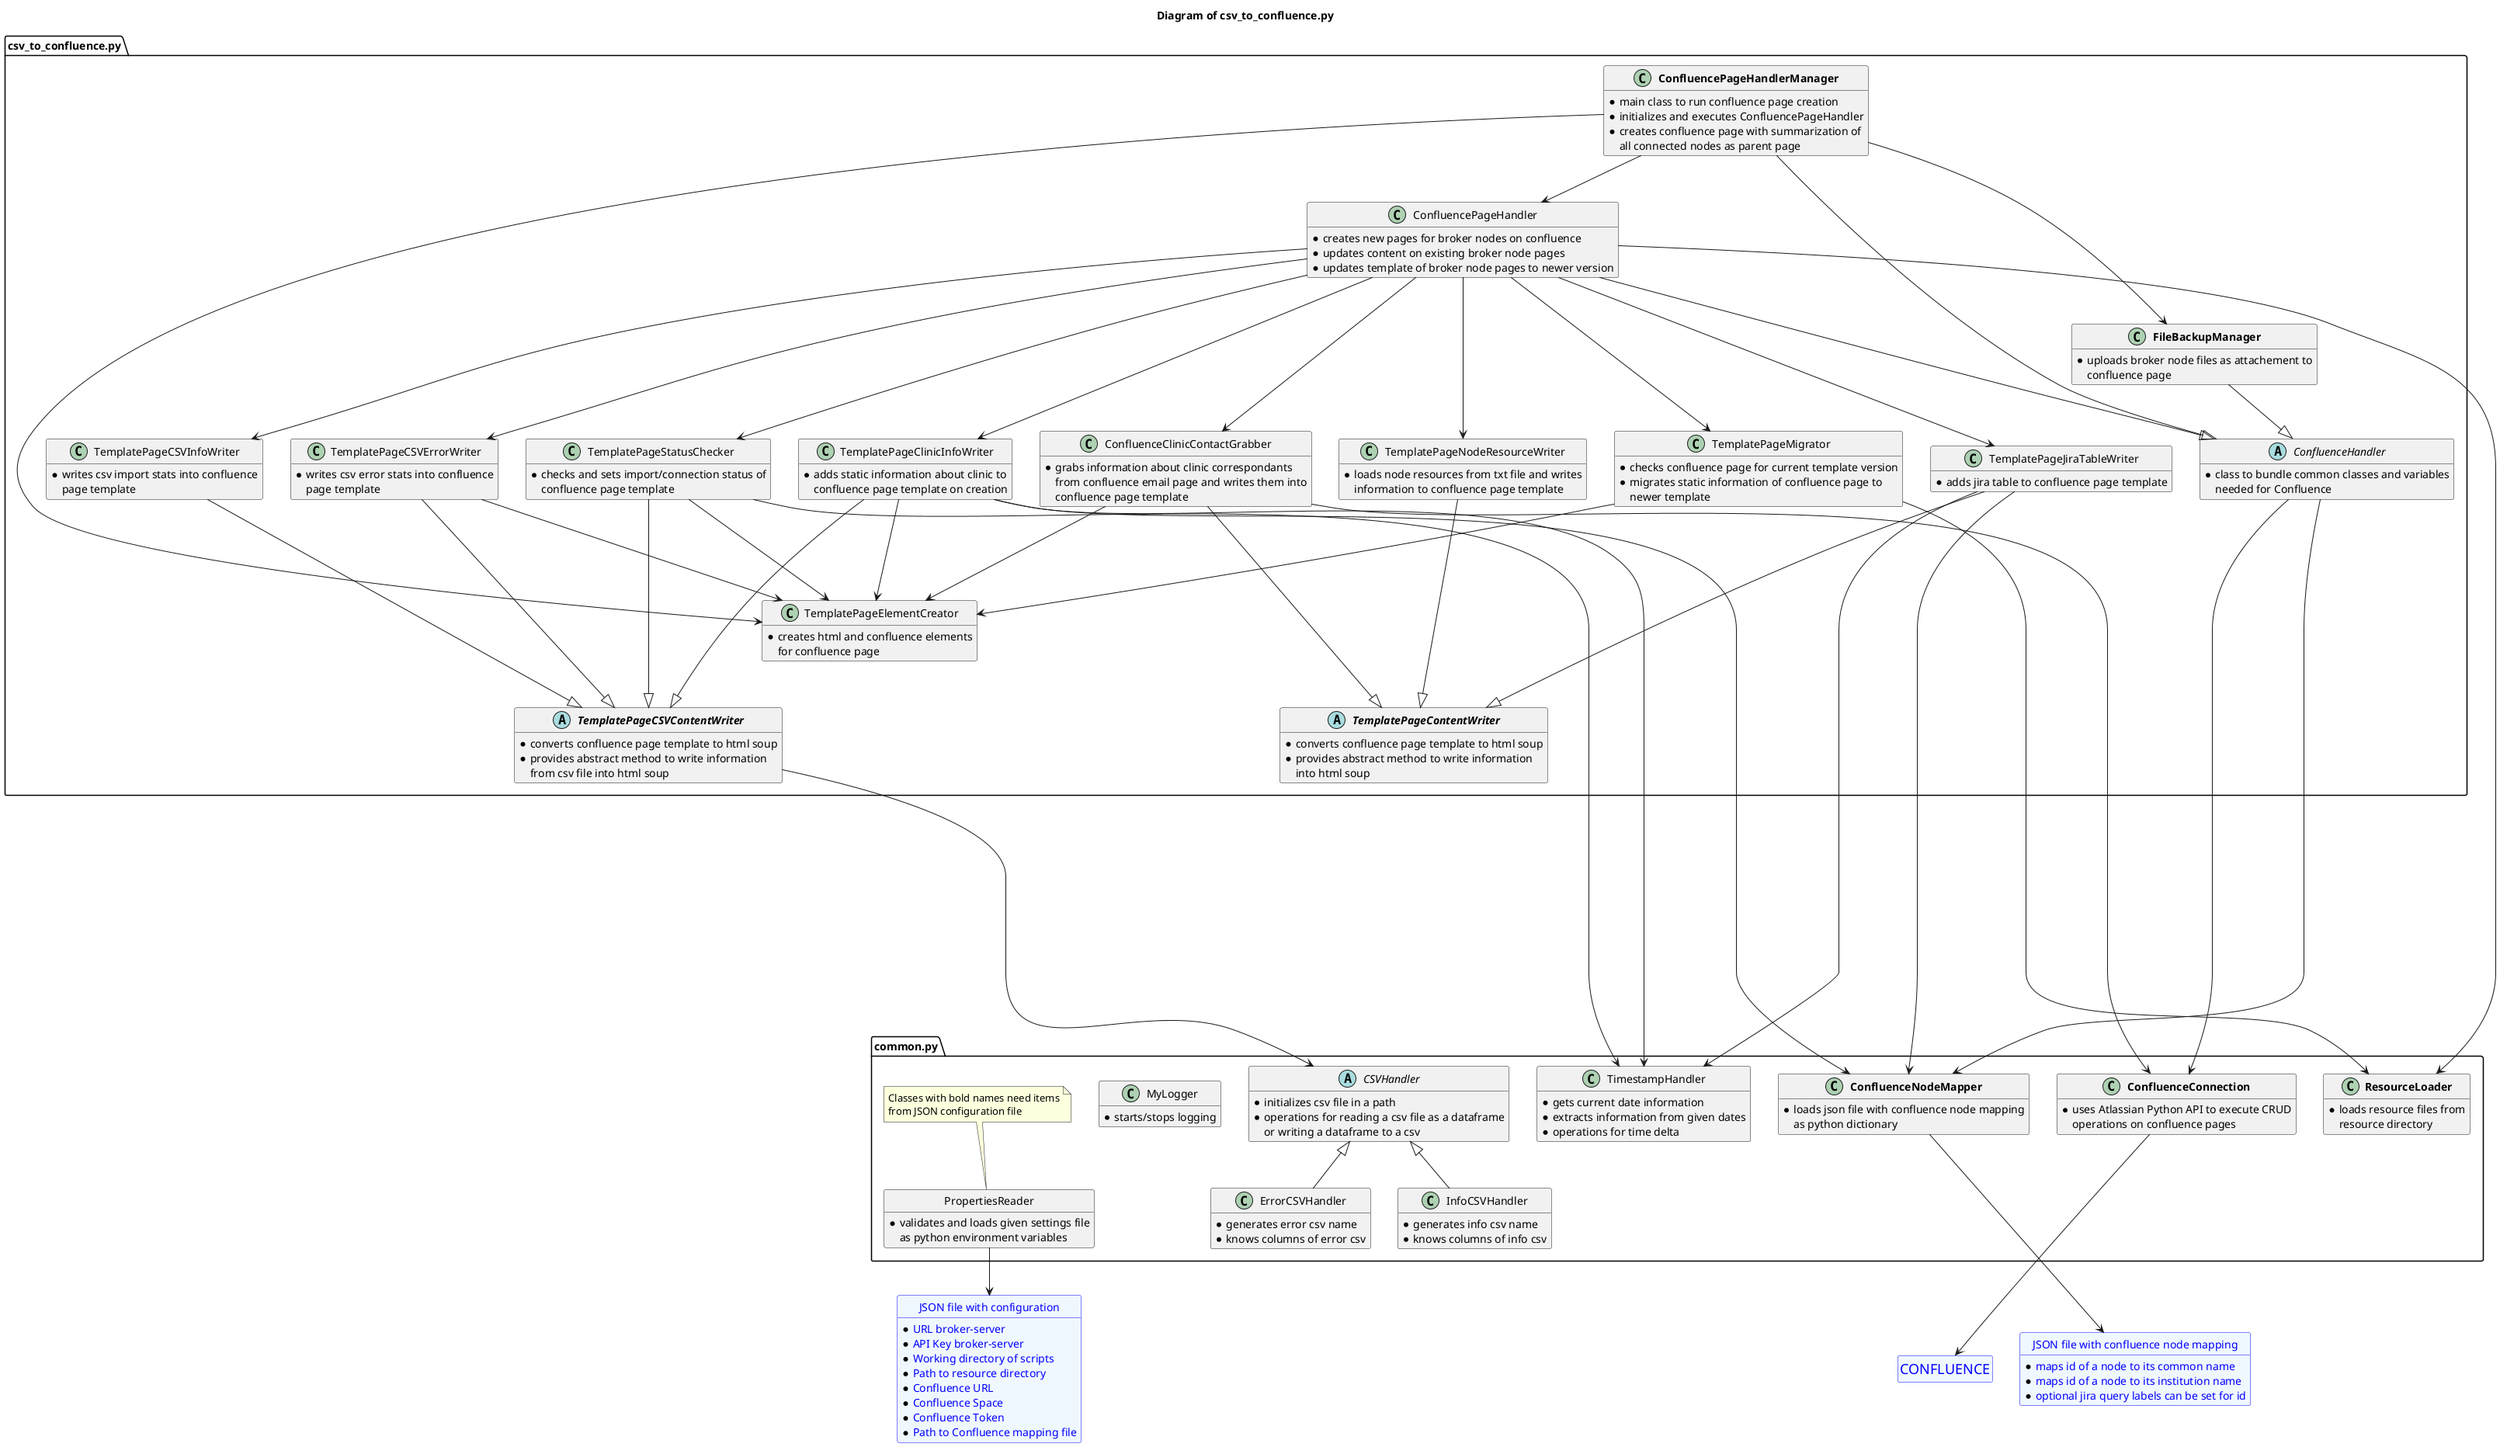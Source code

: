 @startuml
hide methods

title Diagram of csv_to_confluence.py

entity "<size:18>CONFLUENCE</size>" as confluence
entity confluence #aliceblue;line:blue;text:blue
hide confluence members
hide confluence circle

entity "JSON file with configuration" as settings {
* URL broker-server
* API Key broker-server
* Working directory of scripts
* Path to resource directory
* Confluence URL
* Confluence Space
* Confluence Token
* Path to Confluence mapping file
}
entity settings #aliceblue;line:blue;text:blue
hide settings circle

entity "JSON file with confluence node mapping" as mapping {
* maps id of a node to its common name
* maps id of a node to its institution name
* optional jira query labels can be set for id
}
entity mapping #aliceblue;line:blue;text:blue
hide mapping circle

'###################################################################'

package "common.py" as common <<Package>> {
abstract class CSVHandler {
* initializes csv file in a path
* operations for reading a csv file as a dataframe
or writing a dataframe to a csv
}

class InfoCSVHandler {
* generates info csv name
* knows columns of info csv
}

class ErrorCSVHandler {
* generates error csv name
* knows columns of error csv
}

class TimestampHandler {
* gets current date information
* extracts information from given dates
* operations for time delta
}

class "**ResourceLoader**" as ResourceLoader {
* loads resource files from
resource directory
}

class "**ConfluenceConnection**" as ConfluenceConnection {
* uses Atlassian Python API to execute CRUD
operations on confluence pages
}

class "**ConfluenceNodeMapper**" as ConfluenceNodeMapper {
* loads json file with confluence node mapping
as python dictionary
}

class MyLogger {
* starts/stops logging
}

class PropertiesReader {
* validates and loads given settings file
as python environment variables
}
hide PropertiesReader circle
note top of PropertiesReader: Classes with bold names need items\nfrom JSON configuration file
}

InfoCSVHandler -u-|> CSVHandler
ErrorCSVHandler -u-|> CSVHandler

ConfluenceConnection -d--> confluence
ConfluenceNodeMapper -d--> mapping
PropertiesReader --> settings

'###################################################################'

package "csv_to_confluence.py" as csv_to_confluence {
class TemplatePageElementCreator {
* creates html and confluence elements
for confluence page
}

abstract class "**TemplatePageCSVContentWriter**" as TemplatePageCSVContentWriter {
* converts confluence page template to html soup
* provides abstract method to write information
from csv file into html soup
}

class TemplatePageCSVInfoWriter {
* writes csv import stats into confluence
page template
}

class TemplatePageCSVErrorWriter {
* writes csv error stats into confluence
page template
}

class TemplatePageStatusChecker {
* checks and sets import/connection status of
confluence page template
}

class TemplatePageClinicInfoWriter {
* adds static information about clinic to
confluence page template on creation
}

abstract class "**TemplatePageContentWriter**" as TemplatePageContentWriter {
* converts confluence page template to html soup
* provides abstract method to write information
into html soup
}

class TemplatePageNodeResourceWriter {
* loads node resources from txt file and writes
information to confluence page template
}

class TemplatePageJiraTableWriter {
* adds jira table to confluence page template
}

class TemplatePageMigrator {
* checks confluence page for current template version
* migrates static information of confluence page to
newer template
}

class ConfluenceClinicContactGrabber {
* grabs information about clinic correspondants
from confluence email page and writes them into
confluence page template
}

abstract class ConfluenceHandler {
* class to bundle common classes and variables
needed for Confluence
}

class ConfluencePageHandler {
* creates new pages for broker nodes on confluence
* updates content on existing broker node pages
* updates template of broker node pages to newer version
}

class "**FileBackupManager**" as FileBackupManager {
* uploads broker node files as attachement to
confluence page
}

class "**ConfluencePageHandlerManager**" as ConfluencePageHandlerManager {
* main class to run confluence page creation
* initializes and executes ConfluencePageHandler
* creates confluence page with summarization of
all connected nodes as parent page
}
}

TemplatePageCSVContentWriter -d------> CSVHandler

TemplatePageCSVInfoWriter -d---|> TemplatePageCSVContentWriter

TemplatePageCSVErrorWriter -d---|> TemplatePageCSVContentWriter
TemplatePageCSVErrorWriter -d--> TemplatePageElementCreator

TemplatePageStatusChecker -d---|> TemplatePageCSVContentWriter
TemplatePageStatusChecker -d--> TemplatePageElementCreator
TemplatePageStatusChecker --> TimestampHandler

TemplatePageClinicInfoWriter -d---|> TemplatePageCSVContentWriter
TemplatePageClinicInfoWriter --> ConfluenceNodeMapper
TemplatePageClinicInfoWriter -d--> TemplatePageElementCreator
TemplatePageClinicInfoWriter --> TimestampHandler

TemplatePageNodeResourceWriter -d---|> TemplatePageContentWriter

TemplatePageJiraTableWriter -d---|> TemplatePageContentWriter
TemplatePageJiraTableWriter --> ConfluenceNodeMapper
TemplatePageJiraTableWriter --> TimestampHandler

TemplatePageMigrator --> ResourceLoader
TemplatePageMigrator -d--> TemplatePageElementCreator

ConfluenceClinicContactGrabber -d---|> TemplatePageContentWriter
ConfluenceClinicContactGrabber --> ConfluenceConnection
ConfluenceClinicContactGrabber -d--> TemplatePageElementCreator

ConfluenceHandler --> ConfluenceConnection
ConfluenceHandler --> ConfluenceNodeMapper

ConfluencePageHandler ---|> ConfluenceHandler
ConfluencePageHandler ---> ResourceLoader
ConfluencePageHandler ---> TemplatePageClinicInfoWriter
ConfluencePageHandler ---> TemplatePageMigrator
ConfluencePageHandler ---> TemplatePageCSVInfoWriter
ConfluencePageHandler ---> TemplatePageCSVErrorWriter
ConfluencePageHandler ---> TemplatePageNodeResourceWriter
ConfluencePageHandler ---> TemplatePageJiraTableWriter
ConfluencePageHandler ---> TemplatePageStatusChecker
ConfluencePageHandler ---> ConfluenceClinicContactGrabber

FileBackupManager --|> ConfluenceHandler

ConfluencePageHandlerManager --|> ConfluenceHandler
ConfluencePageHandlerManager --> ConfluencePageHandler
ConfluencePageHandlerManager --> FileBackupManager
ConfluencePageHandlerManager --> TemplatePageElementCreator

@enduml